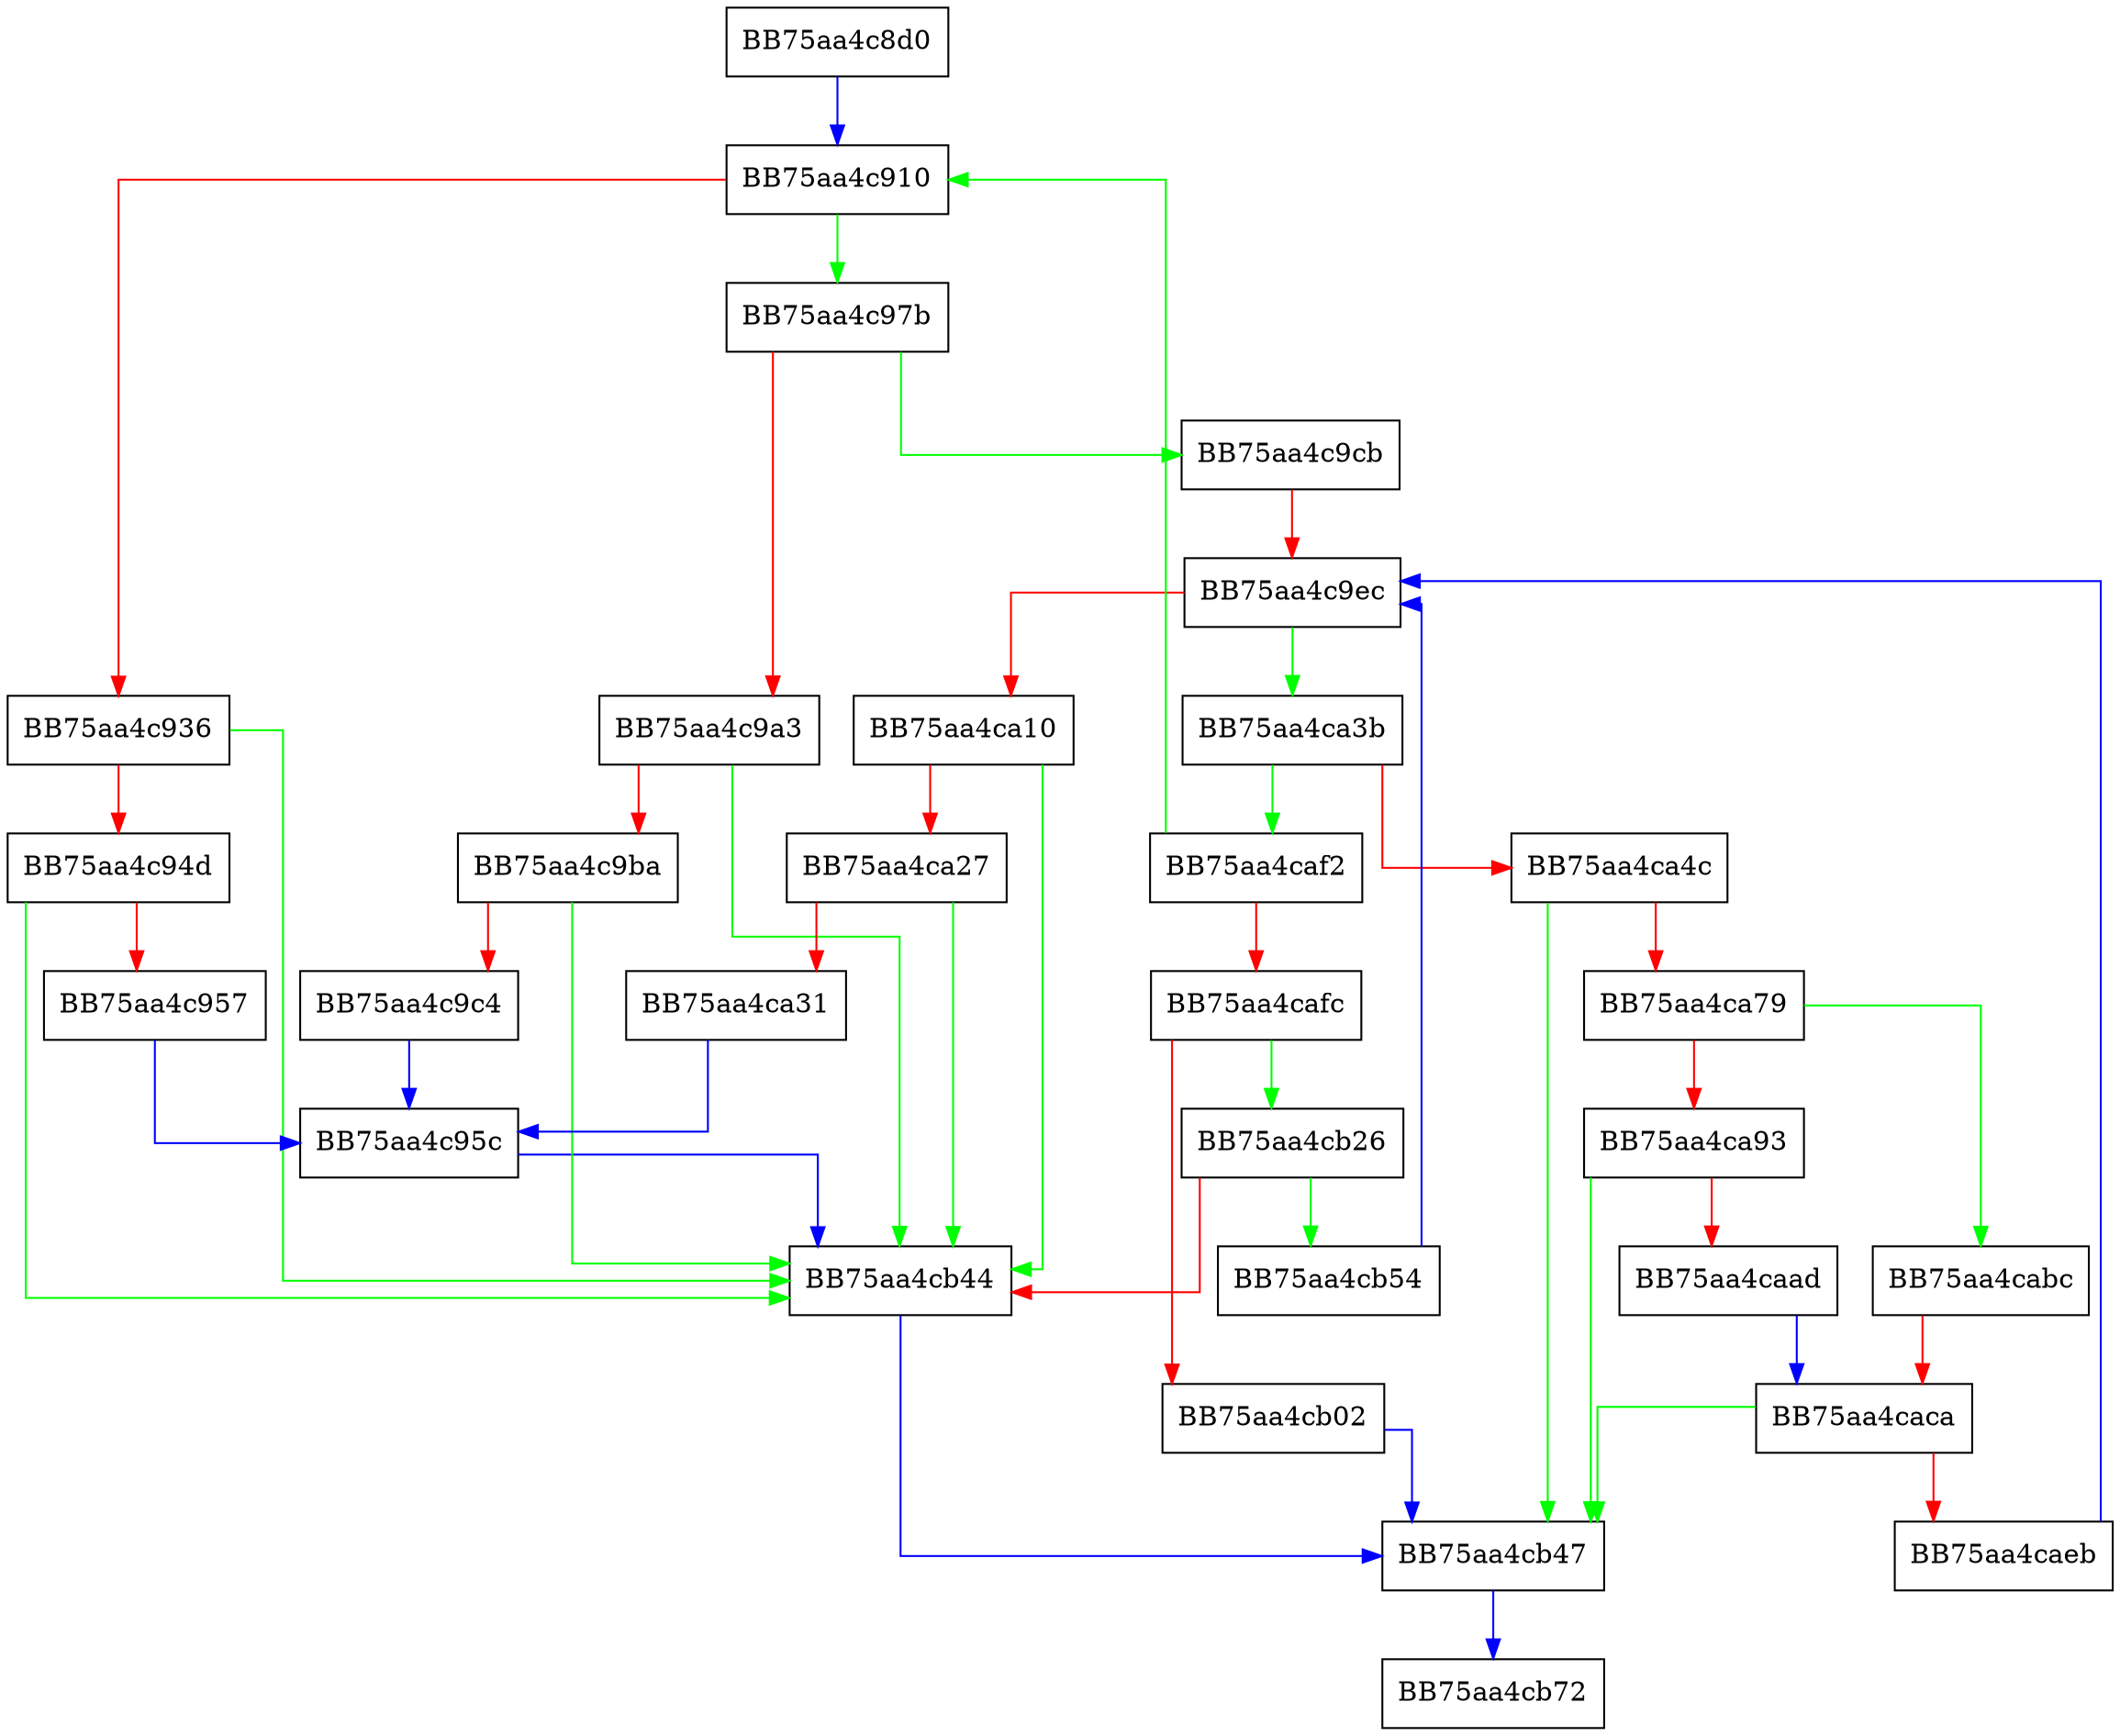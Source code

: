 digraph ResolveIAT {
  node [shape="box"];
  graph [splines=ortho];
  BB75aa4c8d0 -> BB75aa4c910 [color="blue"];
  BB75aa4c910 -> BB75aa4c97b [color="green"];
  BB75aa4c910 -> BB75aa4c936 [color="red"];
  BB75aa4c936 -> BB75aa4cb44 [color="green"];
  BB75aa4c936 -> BB75aa4c94d [color="red"];
  BB75aa4c94d -> BB75aa4cb44 [color="green"];
  BB75aa4c94d -> BB75aa4c957 [color="red"];
  BB75aa4c957 -> BB75aa4c95c [color="blue"];
  BB75aa4c95c -> BB75aa4cb44 [color="blue"];
  BB75aa4c97b -> BB75aa4c9cb [color="green"];
  BB75aa4c97b -> BB75aa4c9a3 [color="red"];
  BB75aa4c9a3 -> BB75aa4cb44 [color="green"];
  BB75aa4c9a3 -> BB75aa4c9ba [color="red"];
  BB75aa4c9ba -> BB75aa4cb44 [color="green"];
  BB75aa4c9ba -> BB75aa4c9c4 [color="red"];
  BB75aa4c9c4 -> BB75aa4c95c [color="blue"];
  BB75aa4c9cb -> BB75aa4c9ec [color="red"];
  BB75aa4c9ec -> BB75aa4ca3b [color="green"];
  BB75aa4c9ec -> BB75aa4ca10 [color="red"];
  BB75aa4ca10 -> BB75aa4cb44 [color="green"];
  BB75aa4ca10 -> BB75aa4ca27 [color="red"];
  BB75aa4ca27 -> BB75aa4cb44 [color="green"];
  BB75aa4ca27 -> BB75aa4ca31 [color="red"];
  BB75aa4ca31 -> BB75aa4c95c [color="blue"];
  BB75aa4ca3b -> BB75aa4caf2 [color="green"];
  BB75aa4ca3b -> BB75aa4ca4c [color="red"];
  BB75aa4ca4c -> BB75aa4cb47 [color="green"];
  BB75aa4ca4c -> BB75aa4ca79 [color="red"];
  BB75aa4ca79 -> BB75aa4cabc [color="green"];
  BB75aa4ca79 -> BB75aa4ca93 [color="red"];
  BB75aa4ca93 -> BB75aa4cb47 [color="green"];
  BB75aa4ca93 -> BB75aa4caad [color="red"];
  BB75aa4caad -> BB75aa4caca [color="blue"];
  BB75aa4cabc -> BB75aa4caca [color="red"];
  BB75aa4caca -> BB75aa4cb47 [color="green"];
  BB75aa4caca -> BB75aa4caeb [color="red"];
  BB75aa4caeb -> BB75aa4c9ec [color="blue"];
  BB75aa4caf2 -> BB75aa4c910 [color="green"];
  BB75aa4caf2 -> BB75aa4cafc [color="red"];
  BB75aa4cafc -> BB75aa4cb26 [color="green"];
  BB75aa4cafc -> BB75aa4cb02 [color="red"];
  BB75aa4cb02 -> BB75aa4cb47 [color="blue"];
  BB75aa4cb26 -> BB75aa4cb54 [color="green"];
  BB75aa4cb26 -> BB75aa4cb44 [color="red"];
  BB75aa4cb44 -> BB75aa4cb47 [color="blue"];
  BB75aa4cb47 -> BB75aa4cb72 [color="blue"];
  BB75aa4cb54 -> BB75aa4c9ec [color="blue"];
}